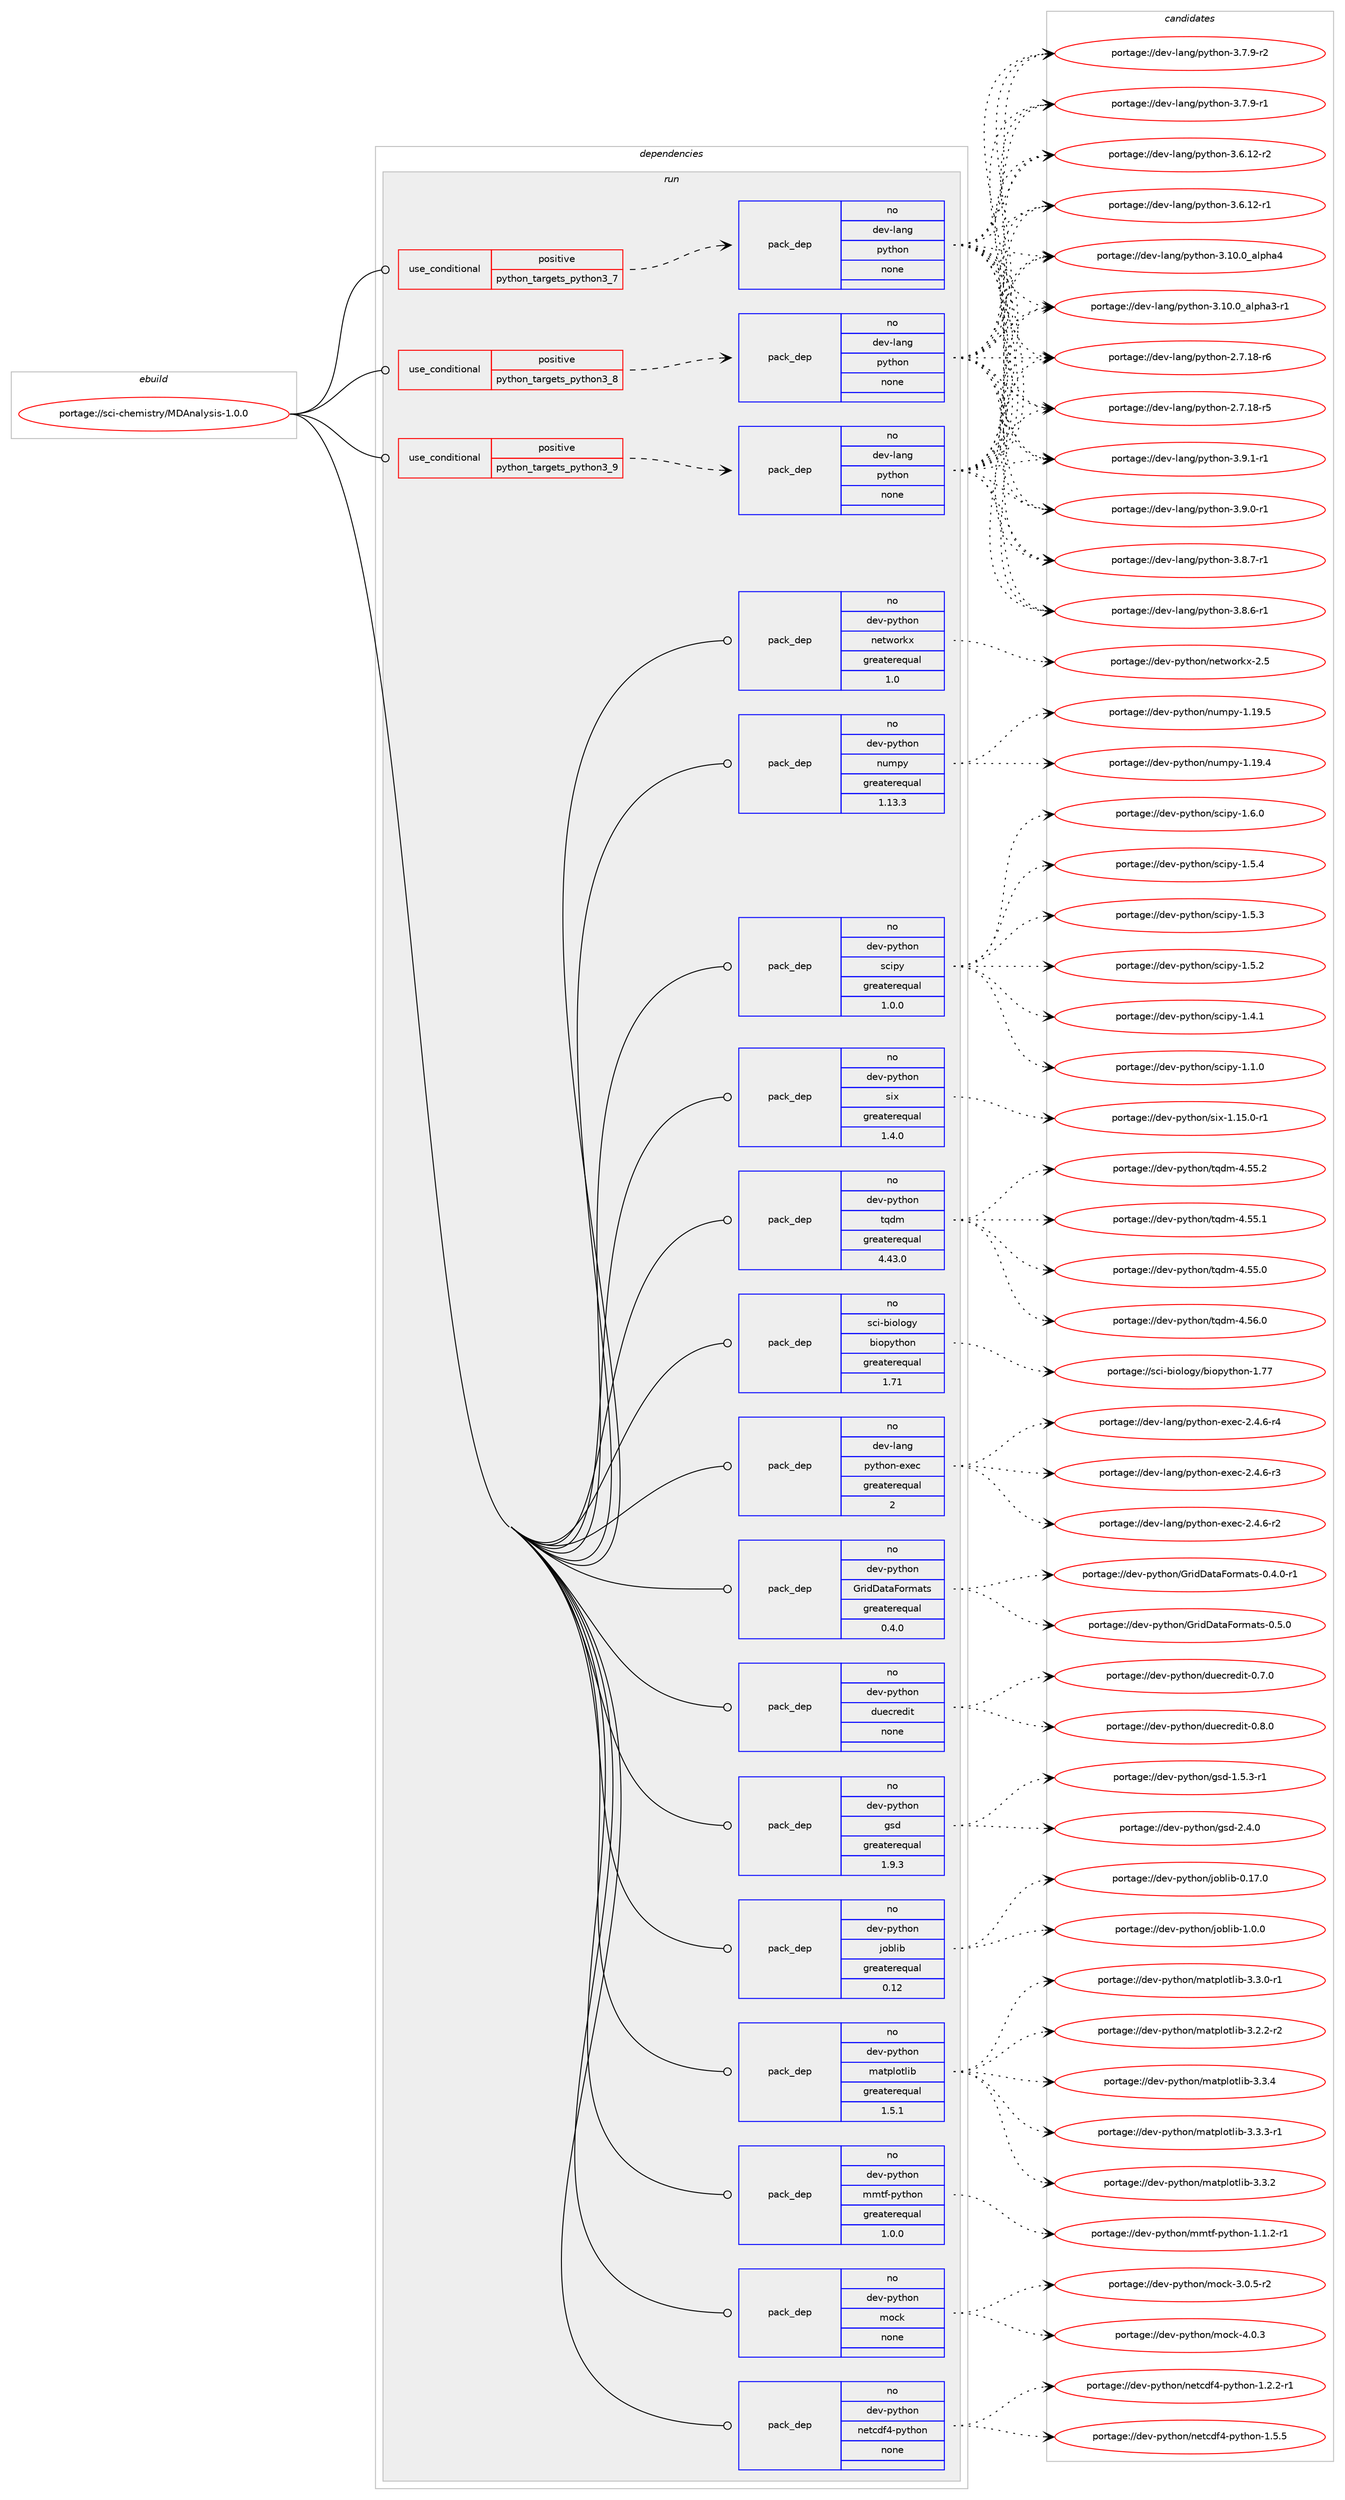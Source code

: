 digraph prolog {

# *************
# Graph options
# *************

newrank=true;
concentrate=true;
compound=true;
graph [rankdir=LR,fontname=Helvetica,fontsize=10,ranksep=1.5];#, ranksep=2.5, nodesep=0.2];
edge  [arrowhead=vee];
node  [fontname=Helvetica,fontsize=10];

# **********
# The ebuild
# **********

subgraph cluster_leftcol {
color=gray;
rank=same;
label=<<i>ebuild</i>>;
id [label="portage://sci-chemistry/MDAnalysis-1.0.0", color=red, width=4, href="../sci-chemistry/MDAnalysis-1.0.0.svg"];
}

# ****************
# The dependencies
# ****************

subgraph cluster_midcol {
color=gray;
label=<<i>dependencies</i>>;
subgraph cluster_compile {
fillcolor="#eeeeee";
style=filled;
label=<<i>compile</i>>;
}
subgraph cluster_compileandrun {
fillcolor="#eeeeee";
style=filled;
label=<<i>compile and run</i>>;
}
subgraph cluster_run {
fillcolor="#eeeeee";
style=filled;
label=<<i>run</i>>;
subgraph cond6005 {
dependency19371 [label=<<TABLE BORDER="0" CELLBORDER="1" CELLSPACING="0" CELLPADDING="4"><TR><TD ROWSPAN="3" CELLPADDING="10">use_conditional</TD></TR><TR><TD>positive</TD></TR><TR><TD>python_targets_python3_7</TD></TR></TABLE>>, shape=none, color=red];
subgraph pack13216 {
dependency19372 [label=<<TABLE BORDER="0" CELLBORDER="1" CELLSPACING="0" CELLPADDING="4" WIDTH="220"><TR><TD ROWSPAN="6" CELLPADDING="30">pack_dep</TD></TR><TR><TD WIDTH="110">no</TD></TR><TR><TD>dev-lang</TD></TR><TR><TD>python</TD></TR><TR><TD>none</TD></TR><TR><TD></TD></TR></TABLE>>, shape=none, color=blue];
}
dependency19371:e -> dependency19372:w [weight=20,style="dashed",arrowhead="vee"];
}
id:e -> dependency19371:w [weight=20,style="solid",arrowhead="odot"];
subgraph cond6006 {
dependency19373 [label=<<TABLE BORDER="0" CELLBORDER="1" CELLSPACING="0" CELLPADDING="4"><TR><TD ROWSPAN="3" CELLPADDING="10">use_conditional</TD></TR><TR><TD>positive</TD></TR><TR><TD>python_targets_python3_8</TD></TR></TABLE>>, shape=none, color=red];
subgraph pack13217 {
dependency19374 [label=<<TABLE BORDER="0" CELLBORDER="1" CELLSPACING="0" CELLPADDING="4" WIDTH="220"><TR><TD ROWSPAN="6" CELLPADDING="30">pack_dep</TD></TR><TR><TD WIDTH="110">no</TD></TR><TR><TD>dev-lang</TD></TR><TR><TD>python</TD></TR><TR><TD>none</TD></TR><TR><TD></TD></TR></TABLE>>, shape=none, color=blue];
}
dependency19373:e -> dependency19374:w [weight=20,style="dashed",arrowhead="vee"];
}
id:e -> dependency19373:w [weight=20,style="solid",arrowhead="odot"];
subgraph cond6007 {
dependency19375 [label=<<TABLE BORDER="0" CELLBORDER="1" CELLSPACING="0" CELLPADDING="4"><TR><TD ROWSPAN="3" CELLPADDING="10">use_conditional</TD></TR><TR><TD>positive</TD></TR><TR><TD>python_targets_python3_9</TD></TR></TABLE>>, shape=none, color=red];
subgraph pack13218 {
dependency19376 [label=<<TABLE BORDER="0" CELLBORDER="1" CELLSPACING="0" CELLPADDING="4" WIDTH="220"><TR><TD ROWSPAN="6" CELLPADDING="30">pack_dep</TD></TR><TR><TD WIDTH="110">no</TD></TR><TR><TD>dev-lang</TD></TR><TR><TD>python</TD></TR><TR><TD>none</TD></TR><TR><TD></TD></TR></TABLE>>, shape=none, color=blue];
}
dependency19375:e -> dependency19376:w [weight=20,style="dashed",arrowhead="vee"];
}
id:e -> dependency19375:w [weight=20,style="solid",arrowhead="odot"];
subgraph pack13219 {
dependency19377 [label=<<TABLE BORDER="0" CELLBORDER="1" CELLSPACING="0" CELLPADDING="4" WIDTH="220"><TR><TD ROWSPAN="6" CELLPADDING="30">pack_dep</TD></TR><TR><TD WIDTH="110">no</TD></TR><TR><TD>dev-lang</TD></TR><TR><TD>python-exec</TD></TR><TR><TD>greaterequal</TD></TR><TR><TD>2</TD></TR></TABLE>>, shape=none, color=blue];
}
id:e -> dependency19377:w [weight=20,style="solid",arrowhead="odot"];
subgraph pack13220 {
dependency19378 [label=<<TABLE BORDER="0" CELLBORDER="1" CELLSPACING="0" CELLPADDING="4" WIDTH="220"><TR><TD ROWSPAN="6" CELLPADDING="30">pack_dep</TD></TR><TR><TD WIDTH="110">no</TD></TR><TR><TD>dev-python</TD></TR><TR><TD>GridDataFormats</TD></TR><TR><TD>greaterequal</TD></TR><TR><TD>0.4.0</TD></TR></TABLE>>, shape=none, color=blue];
}
id:e -> dependency19378:w [weight=20,style="solid",arrowhead="odot"];
subgraph pack13221 {
dependency19379 [label=<<TABLE BORDER="0" CELLBORDER="1" CELLSPACING="0" CELLPADDING="4" WIDTH="220"><TR><TD ROWSPAN="6" CELLPADDING="30">pack_dep</TD></TR><TR><TD WIDTH="110">no</TD></TR><TR><TD>dev-python</TD></TR><TR><TD>duecredit</TD></TR><TR><TD>none</TD></TR><TR><TD></TD></TR></TABLE>>, shape=none, color=blue];
}
id:e -> dependency19379:w [weight=20,style="solid",arrowhead="odot"];
subgraph pack13222 {
dependency19380 [label=<<TABLE BORDER="0" CELLBORDER="1" CELLSPACING="0" CELLPADDING="4" WIDTH="220"><TR><TD ROWSPAN="6" CELLPADDING="30">pack_dep</TD></TR><TR><TD WIDTH="110">no</TD></TR><TR><TD>dev-python</TD></TR><TR><TD>gsd</TD></TR><TR><TD>greaterequal</TD></TR><TR><TD>1.9.3</TD></TR></TABLE>>, shape=none, color=blue];
}
id:e -> dependency19380:w [weight=20,style="solid",arrowhead="odot"];
subgraph pack13223 {
dependency19381 [label=<<TABLE BORDER="0" CELLBORDER="1" CELLSPACING="0" CELLPADDING="4" WIDTH="220"><TR><TD ROWSPAN="6" CELLPADDING="30">pack_dep</TD></TR><TR><TD WIDTH="110">no</TD></TR><TR><TD>dev-python</TD></TR><TR><TD>joblib</TD></TR><TR><TD>greaterequal</TD></TR><TR><TD>0.12</TD></TR></TABLE>>, shape=none, color=blue];
}
id:e -> dependency19381:w [weight=20,style="solid",arrowhead="odot"];
subgraph pack13224 {
dependency19382 [label=<<TABLE BORDER="0" CELLBORDER="1" CELLSPACING="0" CELLPADDING="4" WIDTH="220"><TR><TD ROWSPAN="6" CELLPADDING="30">pack_dep</TD></TR><TR><TD WIDTH="110">no</TD></TR><TR><TD>dev-python</TD></TR><TR><TD>matplotlib</TD></TR><TR><TD>greaterequal</TD></TR><TR><TD>1.5.1</TD></TR></TABLE>>, shape=none, color=blue];
}
id:e -> dependency19382:w [weight=20,style="solid",arrowhead="odot"];
subgraph pack13225 {
dependency19383 [label=<<TABLE BORDER="0" CELLBORDER="1" CELLSPACING="0" CELLPADDING="4" WIDTH="220"><TR><TD ROWSPAN="6" CELLPADDING="30">pack_dep</TD></TR><TR><TD WIDTH="110">no</TD></TR><TR><TD>dev-python</TD></TR><TR><TD>mmtf-python</TD></TR><TR><TD>greaterequal</TD></TR><TR><TD>1.0.0</TD></TR></TABLE>>, shape=none, color=blue];
}
id:e -> dependency19383:w [weight=20,style="solid",arrowhead="odot"];
subgraph pack13226 {
dependency19384 [label=<<TABLE BORDER="0" CELLBORDER="1" CELLSPACING="0" CELLPADDING="4" WIDTH="220"><TR><TD ROWSPAN="6" CELLPADDING="30">pack_dep</TD></TR><TR><TD WIDTH="110">no</TD></TR><TR><TD>dev-python</TD></TR><TR><TD>mock</TD></TR><TR><TD>none</TD></TR><TR><TD></TD></TR></TABLE>>, shape=none, color=blue];
}
id:e -> dependency19384:w [weight=20,style="solid",arrowhead="odot"];
subgraph pack13227 {
dependency19385 [label=<<TABLE BORDER="0" CELLBORDER="1" CELLSPACING="0" CELLPADDING="4" WIDTH="220"><TR><TD ROWSPAN="6" CELLPADDING="30">pack_dep</TD></TR><TR><TD WIDTH="110">no</TD></TR><TR><TD>dev-python</TD></TR><TR><TD>netcdf4-python</TD></TR><TR><TD>none</TD></TR><TR><TD></TD></TR></TABLE>>, shape=none, color=blue];
}
id:e -> dependency19385:w [weight=20,style="solid",arrowhead="odot"];
subgraph pack13228 {
dependency19386 [label=<<TABLE BORDER="0" CELLBORDER="1" CELLSPACING="0" CELLPADDING="4" WIDTH="220"><TR><TD ROWSPAN="6" CELLPADDING="30">pack_dep</TD></TR><TR><TD WIDTH="110">no</TD></TR><TR><TD>dev-python</TD></TR><TR><TD>networkx</TD></TR><TR><TD>greaterequal</TD></TR><TR><TD>1.0</TD></TR></TABLE>>, shape=none, color=blue];
}
id:e -> dependency19386:w [weight=20,style="solid",arrowhead="odot"];
subgraph pack13229 {
dependency19387 [label=<<TABLE BORDER="0" CELLBORDER="1" CELLSPACING="0" CELLPADDING="4" WIDTH="220"><TR><TD ROWSPAN="6" CELLPADDING="30">pack_dep</TD></TR><TR><TD WIDTH="110">no</TD></TR><TR><TD>dev-python</TD></TR><TR><TD>numpy</TD></TR><TR><TD>greaterequal</TD></TR><TR><TD>1.13.3</TD></TR></TABLE>>, shape=none, color=blue];
}
id:e -> dependency19387:w [weight=20,style="solid",arrowhead="odot"];
subgraph pack13230 {
dependency19388 [label=<<TABLE BORDER="0" CELLBORDER="1" CELLSPACING="0" CELLPADDING="4" WIDTH="220"><TR><TD ROWSPAN="6" CELLPADDING="30">pack_dep</TD></TR><TR><TD WIDTH="110">no</TD></TR><TR><TD>dev-python</TD></TR><TR><TD>scipy</TD></TR><TR><TD>greaterequal</TD></TR><TR><TD>1.0.0</TD></TR></TABLE>>, shape=none, color=blue];
}
id:e -> dependency19388:w [weight=20,style="solid",arrowhead="odot"];
subgraph pack13231 {
dependency19389 [label=<<TABLE BORDER="0" CELLBORDER="1" CELLSPACING="0" CELLPADDING="4" WIDTH="220"><TR><TD ROWSPAN="6" CELLPADDING="30">pack_dep</TD></TR><TR><TD WIDTH="110">no</TD></TR><TR><TD>dev-python</TD></TR><TR><TD>six</TD></TR><TR><TD>greaterequal</TD></TR><TR><TD>1.4.0</TD></TR></TABLE>>, shape=none, color=blue];
}
id:e -> dependency19389:w [weight=20,style="solid",arrowhead="odot"];
subgraph pack13232 {
dependency19390 [label=<<TABLE BORDER="0" CELLBORDER="1" CELLSPACING="0" CELLPADDING="4" WIDTH="220"><TR><TD ROWSPAN="6" CELLPADDING="30">pack_dep</TD></TR><TR><TD WIDTH="110">no</TD></TR><TR><TD>dev-python</TD></TR><TR><TD>tqdm</TD></TR><TR><TD>greaterequal</TD></TR><TR><TD>4.43.0</TD></TR></TABLE>>, shape=none, color=blue];
}
id:e -> dependency19390:w [weight=20,style="solid",arrowhead="odot"];
subgraph pack13233 {
dependency19391 [label=<<TABLE BORDER="0" CELLBORDER="1" CELLSPACING="0" CELLPADDING="4" WIDTH="220"><TR><TD ROWSPAN="6" CELLPADDING="30">pack_dep</TD></TR><TR><TD WIDTH="110">no</TD></TR><TR><TD>sci-biology</TD></TR><TR><TD>biopython</TD></TR><TR><TD>greaterequal</TD></TR><TR><TD>1.71</TD></TR></TABLE>>, shape=none, color=blue];
}
id:e -> dependency19391:w [weight=20,style="solid",arrowhead="odot"];
}
}

# **************
# The candidates
# **************

subgraph cluster_choices {
rank=same;
color=gray;
label=<<i>candidates</i>>;

subgraph choice13216 {
color=black;
nodesep=1;
choice1001011184510897110103471121211161041111104551465746494511449 [label="portage://dev-lang/python-3.9.1-r1", color=red, width=4,href="../dev-lang/python-3.9.1-r1.svg"];
choice1001011184510897110103471121211161041111104551465746484511449 [label="portage://dev-lang/python-3.9.0-r1", color=red, width=4,href="../dev-lang/python-3.9.0-r1.svg"];
choice1001011184510897110103471121211161041111104551465646554511449 [label="portage://dev-lang/python-3.8.7-r1", color=red, width=4,href="../dev-lang/python-3.8.7-r1.svg"];
choice1001011184510897110103471121211161041111104551465646544511449 [label="portage://dev-lang/python-3.8.6-r1", color=red, width=4,href="../dev-lang/python-3.8.6-r1.svg"];
choice1001011184510897110103471121211161041111104551465546574511450 [label="portage://dev-lang/python-3.7.9-r2", color=red, width=4,href="../dev-lang/python-3.7.9-r2.svg"];
choice1001011184510897110103471121211161041111104551465546574511449 [label="portage://dev-lang/python-3.7.9-r1", color=red, width=4,href="../dev-lang/python-3.7.9-r1.svg"];
choice100101118451089711010347112121116104111110455146544649504511450 [label="portage://dev-lang/python-3.6.12-r2", color=red, width=4,href="../dev-lang/python-3.6.12-r2.svg"];
choice100101118451089711010347112121116104111110455146544649504511449 [label="portage://dev-lang/python-3.6.12-r1", color=red, width=4,href="../dev-lang/python-3.6.12-r1.svg"];
choice1001011184510897110103471121211161041111104551464948464895971081121049752 [label="portage://dev-lang/python-3.10.0_alpha4", color=red, width=4,href="../dev-lang/python-3.10.0_alpha4.svg"];
choice10010111845108971101034711212111610411111045514649484648959710811210497514511449 [label="portage://dev-lang/python-3.10.0_alpha3-r1", color=red, width=4,href="../dev-lang/python-3.10.0_alpha3-r1.svg"];
choice100101118451089711010347112121116104111110455046554649564511454 [label="portage://dev-lang/python-2.7.18-r6", color=red, width=4,href="../dev-lang/python-2.7.18-r6.svg"];
choice100101118451089711010347112121116104111110455046554649564511453 [label="portage://dev-lang/python-2.7.18-r5", color=red, width=4,href="../dev-lang/python-2.7.18-r5.svg"];
dependency19372:e -> choice1001011184510897110103471121211161041111104551465746494511449:w [style=dotted,weight="100"];
dependency19372:e -> choice1001011184510897110103471121211161041111104551465746484511449:w [style=dotted,weight="100"];
dependency19372:e -> choice1001011184510897110103471121211161041111104551465646554511449:w [style=dotted,weight="100"];
dependency19372:e -> choice1001011184510897110103471121211161041111104551465646544511449:w [style=dotted,weight="100"];
dependency19372:e -> choice1001011184510897110103471121211161041111104551465546574511450:w [style=dotted,weight="100"];
dependency19372:e -> choice1001011184510897110103471121211161041111104551465546574511449:w [style=dotted,weight="100"];
dependency19372:e -> choice100101118451089711010347112121116104111110455146544649504511450:w [style=dotted,weight="100"];
dependency19372:e -> choice100101118451089711010347112121116104111110455146544649504511449:w [style=dotted,weight="100"];
dependency19372:e -> choice1001011184510897110103471121211161041111104551464948464895971081121049752:w [style=dotted,weight="100"];
dependency19372:e -> choice10010111845108971101034711212111610411111045514649484648959710811210497514511449:w [style=dotted,weight="100"];
dependency19372:e -> choice100101118451089711010347112121116104111110455046554649564511454:w [style=dotted,weight="100"];
dependency19372:e -> choice100101118451089711010347112121116104111110455046554649564511453:w [style=dotted,weight="100"];
}
subgraph choice13217 {
color=black;
nodesep=1;
choice1001011184510897110103471121211161041111104551465746494511449 [label="portage://dev-lang/python-3.9.1-r1", color=red, width=4,href="../dev-lang/python-3.9.1-r1.svg"];
choice1001011184510897110103471121211161041111104551465746484511449 [label="portage://dev-lang/python-3.9.0-r1", color=red, width=4,href="../dev-lang/python-3.9.0-r1.svg"];
choice1001011184510897110103471121211161041111104551465646554511449 [label="portage://dev-lang/python-3.8.7-r1", color=red, width=4,href="../dev-lang/python-3.8.7-r1.svg"];
choice1001011184510897110103471121211161041111104551465646544511449 [label="portage://dev-lang/python-3.8.6-r1", color=red, width=4,href="../dev-lang/python-3.8.6-r1.svg"];
choice1001011184510897110103471121211161041111104551465546574511450 [label="portage://dev-lang/python-3.7.9-r2", color=red, width=4,href="../dev-lang/python-3.7.9-r2.svg"];
choice1001011184510897110103471121211161041111104551465546574511449 [label="portage://dev-lang/python-3.7.9-r1", color=red, width=4,href="../dev-lang/python-3.7.9-r1.svg"];
choice100101118451089711010347112121116104111110455146544649504511450 [label="portage://dev-lang/python-3.6.12-r2", color=red, width=4,href="../dev-lang/python-3.6.12-r2.svg"];
choice100101118451089711010347112121116104111110455146544649504511449 [label="portage://dev-lang/python-3.6.12-r1", color=red, width=4,href="../dev-lang/python-3.6.12-r1.svg"];
choice1001011184510897110103471121211161041111104551464948464895971081121049752 [label="portage://dev-lang/python-3.10.0_alpha4", color=red, width=4,href="../dev-lang/python-3.10.0_alpha4.svg"];
choice10010111845108971101034711212111610411111045514649484648959710811210497514511449 [label="portage://dev-lang/python-3.10.0_alpha3-r1", color=red, width=4,href="../dev-lang/python-3.10.0_alpha3-r1.svg"];
choice100101118451089711010347112121116104111110455046554649564511454 [label="portage://dev-lang/python-2.7.18-r6", color=red, width=4,href="../dev-lang/python-2.7.18-r6.svg"];
choice100101118451089711010347112121116104111110455046554649564511453 [label="portage://dev-lang/python-2.7.18-r5", color=red, width=4,href="../dev-lang/python-2.7.18-r5.svg"];
dependency19374:e -> choice1001011184510897110103471121211161041111104551465746494511449:w [style=dotted,weight="100"];
dependency19374:e -> choice1001011184510897110103471121211161041111104551465746484511449:w [style=dotted,weight="100"];
dependency19374:e -> choice1001011184510897110103471121211161041111104551465646554511449:w [style=dotted,weight="100"];
dependency19374:e -> choice1001011184510897110103471121211161041111104551465646544511449:w [style=dotted,weight="100"];
dependency19374:e -> choice1001011184510897110103471121211161041111104551465546574511450:w [style=dotted,weight="100"];
dependency19374:e -> choice1001011184510897110103471121211161041111104551465546574511449:w [style=dotted,weight="100"];
dependency19374:e -> choice100101118451089711010347112121116104111110455146544649504511450:w [style=dotted,weight="100"];
dependency19374:e -> choice100101118451089711010347112121116104111110455146544649504511449:w [style=dotted,weight="100"];
dependency19374:e -> choice1001011184510897110103471121211161041111104551464948464895971081121049752:w [style=dotted,weight="100"];
dependency19374:e -> choice10010111845108971101034711212111610411111045514649484648959710811210497514511449:w [style=dotted,weight="100"];
dependency19374:e -> choice100101118451089711010347112121116104111110455046554649564511454:w [style=dotted,weight="100"];
dependency19374:e -> choice100101118451089711010347112121116104111110455046554649564511453:w [style=dotted,weight="100"];
}
subgraph choice13218 {
color=black;
nodesep=1;
choice1001011184510897110103471121211161041111104551465746494511449 [label="portage://dev-lang/python-3.9.1-r1", color=red, width=4,href="../dev-lang/python-3.9.1-r1.svg"];
choice1001011184510897110103471121211161041111104551465746484511449 [label="portage://dev-lang/python-3.9.0-r1", color=red, width=4,href="../dev-lang/python-3.9.0-r1.svg"];
choice1001011184510897110103471121211161041111104551465646554511449 [label="portage://dev-lang/python-3.8.7-r1", color=red, width=4,href="../dev-lang/python-3.8.7-r1.svg"];
choice1001011184510897110103471121211161041111104551465646544511449 [label="portage://dev-lang/python-3.8.6-r1", color=red, width=4,href="../dev-lang/python-3.8.6-r1.svg"];
choice1001011184510897110103471121211161041111104551465546574511450 [label="portage://dev-lang/python-3.7.9-r2", color=red, width=4,href="../dev-lang/python-3.7.9-r2.svg"];
choice1001011184510897110103471121211161041111104551465546574511449 [label="portage://dev-lang/python-3.7.9-r1", color=red, width=4,href="../dev-lang/python-3.7.9-r1.svg"];
choice100101118451089711010347112121116104111110455146544649504511450 [label="portage://dev-lang/python-3.6.12-r2", color=red, width=4,href="../dev-lang/python-3.6.12-r2.svg"];
choice100101118451089711010347112121116104111110455146544649504511449 [label="portage://dev-lang/python-3.6.12-r1", color=red, width=4,href="../dev-lang/python-3.6.12-r1.svg"];
choice1001011184510897110103471121211161041111104551464948464895971081121049752 [label="portage://dev-lang/python-3.10.0_alpha4", color=red, width=4,href="../dev-lang/python-3.10.0_alpha4.svg"];
choice10010111845108971101034711212111610411111045514649484648959710811210497514511449 [label="portage://dev-lang/python-3.10.0_alpha3-r1", color=red, width=4,href="../dev-lang/python-3.10.0_alpha3-r1.svg"];
choice100101118451089711010347112121116104111110455046554649564511454 [label="portage://dev-lang/python-2.7.18-r6", color=red, width=4,href="../dev-lang/python-2.7.18-r6.svg"];
choice100101118451089711010347112121116104111110455046554649564511453 [label="portage://dev-lang/python-2.7.18-r5", color=red, width=4,href="../dev-lang/python-2.7.18-r5.svg"];
dependency19376:e -> choice1001011184510897110103471121211161041111104551465746494511449:w [style=dotted,weight="100"];
dependency19376:e -> choice1001011184510897110103471121211161041111104551465746484511449:w [style=dotted,weight="100"];
dependency19376:e -> choice1001011184510897110103471121211161041111104551465646554511449:w [style=dotted,weight="100"];
dependency19376:e -> choice1001011184510897110103471121211161041111104551465646544511449:w [style=dotted,weight="100"];
dependency19376:e -> choice1001011184510897110103471121211161041111104551465546574511450:w [style=dotted,weight="100"];
dependency19376:e -> choice1001011184510897110103471121211161041111104551465546574511449:w [style=dotted,weight="100"];
dependency19376:e -> choice100101118451089711010347112121116104111110455146544649504511450:w [style=dotted,weight="100"];
dependency19376:e -> choice100101118451089711010347112121116104111110455146544649504511449:w [style=dotted,weight="100"];
dependency19376:e -> choice1001011184510897110103471121211161041111104551464948464895971081121049752:w [style=dotted,weight="100"];
dependency19376:e -> choice10010111845108971101034711212111610411111045514649484648959710811210497514511449:w [style=dotted,weight="100"];
dependency19376:e -> choice100101118451089711010347112121116104111110455046554649564511454:w [style=dotted,weight="100"];
dependency19376:e -> choice100101118451089711010347112121116104111110455046554649564511453:w [style=dotted,weight="100"];
}
subgraph choice13219 {
color=black;
nodesep=1;
choice10010111845108971101034711212111610411111045101120101994550465246544511452 [label="portage://dev-lang/python-exec-2.4.6-r4", color=red, width=4,href="../dev-lang/python-exec-2.4.6-r4.svg"];
choice10010111845108971101034711212111610411111045101120101994550465246544511451 [label="portage://dev-lang/python-exec-2.4.6-r3", color=red, width=4,href="../dev-lang/python-exec-2.4.6-r3.svg"];
choice10010111845108971101034711212111610411111045101120101994550465246544511450 [label="portage://dev-lang/python-exec-2.4.6-r2", color=red, width=4,href="../dev-lang/python-exec-2.4.6-r2.svg"];
dependency19377:e -> choice10010111845108971101034711212111610411111045101120101994550465246544511452:w [style=dotted,weight="100"];
dependency19377:e -> choice10010111845108971101034711212111610411111045101120101994550465246544511451:w [style=dotted,weight="100"];
dependency19377:e -> choice10010111845108971101034711212111610411111045101120101994550465246544511450:w [style=dotted,weight="100"];
}
subgraph choice13220 {
color=black;
nodesep=1;
choice1001011184511212111610411111047711141051006897116977011111410997116115454846534648 [label="portage://dev-python/GridDataFormats-0.5.0", color=red, width=4,href="../dev-python/GridDataFormats-0.5.0.svg"];
choice10010111845112121116104111110477111410510068971169770111114109971161154548465246484511449 [label="portage://dev-python/GridDataFormats-0.4.0-r1", color=red, width=4,href="../dev-python/GridDataFormats-0.4.0-r1.svg"];
dependency19378:e -> choice1001011184511212111610411111047711141051006897116977011111410997116115454846534648:w [style=dotted,weight="100"];
dependency19378:e -> choice10010111845112121116104111110477111410510068971169770111114109971161154548465246484511449:w [style=dotted,weight="100"];
}
subgraph choice13221 {
color=black;
nodesep=1;
choice100101118451121211161041111104710011710199114101100105116454846564648 [label="portage://dev-python/duecredit-0.8.0", color=red, width=4,href="../dev-python/duecredit-0.8.0.svg"];
choice100101118451121211161041111104710011710199114101100105116454846554648 [label="portage://dev-python/duecredit-0.7.0", color=red, width=4,href="../dev-python/duecredit-0.7.0.svg"];
dependency19379:e -> choice100101118451121211161041111104710011710199114101100105116454846564648:w [style=dotted,weight="100"];
dependency19379:e -> choice100101118451121211161041111104710011710199114101100105116454846554648:w [style=dotted,weight="100"];
}
subgraph choice13222 {
color=black;
nodesep=1;
choice1001011184511212111610411111047103115100455046524648 [label="portage://dev-python/gsd-2.4.0", color=red, width=4,href="../dev-python/gsd-2.4.0.svg"];
choice10010111845112121116104111110471031151004549465346514511449 [label="portage://dev-python/gsd-1.5.3-r1", color=red, width=4,href="../dev-python/gsd-1.5.3-r1.svg"];
dependency19380:e -> choice1001011184511212111610411111047103115100455046524648:w [style=dotted,weight="100"];
dependency19380:e -> choice10010111845112121116104111110471031151004549465346514511449:w [style=dotted,weight="100"];
}
subgraph choice13223 {
color=black;
nodesep=1;
choice10010111845112121116104111110471061119810810598454946484648 [label="portage://dev-python/joblib-1.0.0", color=red, width=4,href="../dev-python/joblib-1.0.0.svg"];
choice1001011184511212111610411111047106111981081059845484649554648 [label="portage://dev-python/joblib-0.17.0", color=red, width=4,href="../dev-python/joblib-0.17.0.svg"];
dependency19381:e -> choice10010111845112121116104111110471061119810810598454946484648:w [style=dotted,weight="100"];
dependency19381:e -> choice1001011184511212111610411111047106111981081059845484649554648:w [style=dotted,weight="100"];
}
subgraph choice13224 {
color=black;
nodesep=1;
choice10010111845112121116104111110471099711611210811111610810598455146514652 [label="portage://dev-python/matplotlib-3.3.4", color=red, width=4,href="../dev-python/matplotlib-3.3.4.svg"];
choice100101118451121211161041111104710997116112108111116108105984551465146514511449 [label="portage://dev-python/matplotlib-3.3.3-r1", color=red, width=4,href="../dev-python/matplotlib-3.3.3-r1.svg"];
choice10010111845112121116104111110471099711611210811111610810598455146514650 [label="portage://dev-python/matplotlib-3.3.2", color=red, width=4,href="../dev-python/matplotlib-3.3.2.svg"];
choice100101118451121211161041111104710997116112108111116108105984551465146484511449 [label="portage://dev-python/matplotlib-3.3.0-r1", color=red, width=4,href="../dev-python/matplotlib-3.3.0-r1.svg"];
choice100101118451121211161041111104710997116112108111116108105984551465046504511450 [label="portage://dev-python/matplotlib-3.2.2-r2", color=red, width=4,href="../dev-python/matplotlib-3.2.2-r2.svg"];
dependency19382:e -> choice10010111845112121116104111110471099711611210811111610810598455146514652:w [style=dotted,weight="100"];
dependency19382:e -> choice100101118451121211161041111104710997116112108111116108105984551465146514511449:w [style=dotted,weight="100"];
dependency19382:e -> choice10010111845112121116104111110471099711611210811111610810598455146514650:w [style=dotted,weight="100"];
dependency19382:e -> choice100101118451121211161041111104710997116112108111116108105984551465146484511449:w [style=dotted,weight="100"];
dependency19382:e -> choice100101118451121211161041111104710997116112108111116108105984551465046504511450:w [style=dotted,weight="100"];
}
subgraph choice13225 {
color=black;
nodesep=1;
choice1001011184511212111610411111047109109116102451121211161041111104549464946504511449 [label="portage://dev-python/mmtf-python-1.1.2-r1", color=red, width=4,href="../dev-python/mmtf-python-1.1.2-r1.svg"];
dependency19383:e -> choice1001011184511212111610411111047109109116102451121211161041111104549464946504511449:w [style=dotted,weight="100"];
}
subgraph choice13226 {
color=black;
nodesep=1;
choice100101118451121211161041111104710911199107455246484651 [label="portage://dev-python/mock-4.0.3", color=red, width=4,href="../dev-python/mock-4.0.3.svg"];
choice1001011184511212111610411111047109111991074551464846534511450 [label="portage://dev-python/mock-3.0.5-r2", color=red, width=4,href="../dev-python/mock-3.0.5-r2.svg"];
dependency19384:e -> choice100101118451121211161041111104710911199107455246484651:w [style=dotted,weight="100"];
dependency19384:e -> choice1001011184511212111610411111047109111991074551464846534511450:w [style=dotted,weight="100"];
}
subgraph choice13227 {
color=black;
nodesep=1;
choice1001011184511212111610411111047110101116991001025245112121116104111110454946534653 [label="portage://dev-python/netcdf4-python-1.5.5", color=red, width=4,href="../dev-python/netcdf4-python-1.5.5.svg"];
choice10010111845112121116104111110471101011169910010252451121211161041111104549465046504511449 [label="portage://dev-python/netcdf4-python-1.2.2-r1", color=red, width=4,href="../dev-python/netcdf4-python-1.2.2-r1.svg"];
dependency19385:e -> choice1001011184511212111610411111047110101116991001025245112121116104111110454946534653:w [style=dotted,weight="100"];
dependency19385:e -> choice10010111845112121116104111110471101011169910010252451121211161041111104549465046504511449:w [style=dotted,weight="100"];
}
subgraph choice13228 {
color=black;
nodesep=1;
choice100101118451121211161041111104711010111611911111410712045504653 [label="portage://dev-python/networkx-2.5", color=red, width=4,href="../dev-python/networkx-2.5.svg"];
dependency19386:e -> choice100101118451121211161041111104711010111611911111410712045504653:w [style=dotted,weight="100"];
}
subgraph choice13229 {
color=black;
nodesep=1;
choice100101118451121211161041111104711011710911212145494649574653 [label="portage://dev-python/numpy-1.19.5", color=red, width=4,href="../dev-python/numpy-1.19.5.svg"];
choice100101118451121211161041111104711011710911212145494649574652 [label="portage://dev-python/numpy-1.19.4", color=red, width=4,href="../dev-python/numpy-1.19.4.svg"];
dependency19387:e -> choice100101118451121211161041111104711011710911212145494649574653:w [style=dotted,weight="100"];
dependency19387:e -> choice100101118451121211161041111104711011710911212145494649574652:w [style=dotted,weight="100"];
}
subgraph choice13230 {
color=black;
nodesep=1;
choice100101118451121211161041111104711599105112121454946544648 [label="portage://dev-python/scipy-1.6.0", color=red, width=4,href="../dev-python/scipy-1.6.0.svg"];
choice100101118451121211161041111104711599105112121454946534652 [label="portage://dev-python/scipy-1.5.4", color=red, width=4,href="../dev-python/scipy-1.5.4.svg"];
choice100101118451121211161041111104711599105112121454946534651 [label="portage://dev-python/scipy-1.5.3", color=red, width=4,href="../dev-python/scipy-1.5.3.svg"];
choice100101118451121211161041111104711599105112121454946534650 [label="portage://dev-python/scipy-1.5.2", color=red, width=4,href="../dev-python/scipy-1.5.2.svg"];
choice100101118451121211161041111104711599105112121454946524649 [label="portage://dev-python/scipy-1.4.1", color=red, width=4,href="../dev-python/scipy-1.4.1.svg"];
choice100101118451121211161041111104711599105112121454946494648 [label="portage://dev-python/scipy-1.1.0", color=red, width=4,href="../dev-python/scipy-1.1.0.svg"];
dependency19388:e -> choice100101118451121211161041111104711599105112121454946544648:w [style=dotted,weight="100"];
dependency19388:e -> choice100101118451121211161041111104711599105112121454946534652:w [style=dotted,weight="100"];
dependency19388:e -> choice100101118451121211161041111104711599105112121454946534651:w [style=dotted,weight="100"];
dependency19388:e -> choice100101118451121211161041111104711599105112121454946534650:w [style=dotted,weight="100"];
dependency19388:e -> choice100101118451121211161041111104711599105112121454946524649:w [style=dotted,weight="100"];
dependency19388:e -> choice100101118451121211161041111104711599105112121454946494648:w [style=dotted,weight="100"];
}
subgraph choice13231 {
color=black;
nodesep=1;
choice1001011184511212111610411111047115105120454946495346484511449 [label="portage://dev-python/six-1.15.0-r1", color=red, width=4,href="../dev-python/six-1.15.0-r1.svg"];
dependency19389:e -> choice1001011184511212111610411111047115105120454946495346484511449:w [style=dotted,weight="100"];
}
subgraph choice13232 {
color=black;
nodesep=1;
choice100101118451121211161041111104711611310010945524653544648 [label="portage://dev-python/tqdm-4.56.0", color=red, width=4,href="../dev-python/tqdm-4.56.0.svg"];
choice100101118451121211161041111104711611310010945524653534650 [label="portage://dev-python/tqdm-4.55.2", color=red, width=4,href="../dev-python/tqdm-4.55.2.svg"];
choice100101118451121211161041111104711611310010945524653534649 [label="portage://dev-python/tqdm-4.55.1", color=red, width=4,href="../dev-python/tqdm-4.55.1.svg"];
choice100101118451121211161041111104711611310010945524653534648 [label="portage://dev-python/tqdm-4.55.0", color=red, width=4,href="../dev-python/tqdm-4.55.0.svg"];
dependency19390:e -> choice100101118451121211161041111104711611310010945524653544648:w [style=dotted,weight="100"];
dependency19390:e -> choice100101118451121211161041111104711611310010945524653534650:w [style=dotted,weight="100"];
dependency19390:e -> choice100101118451121211161041111104711611310010945524653534649:w [style=dotted,weight="100"];
dependency19390:e -> choice100101118451121211161041111104711611310010945524653534648:w [style=dotted,weight="100"];
}
subgraph choice13233 {
color=black;
nodesep=1;
choice11599105459810511110811110312147981051111121211161041111104549465555 [label="portage://sci-biology/biopython-1.77", color=red, width=4,href="../sci-biology/biopython-1.77.svg"];
dependency19391:e -> choice11599105459810511110811110312147981051111121211161041111104549465555:w [style=dotted,weight="100"];
}
}

}
